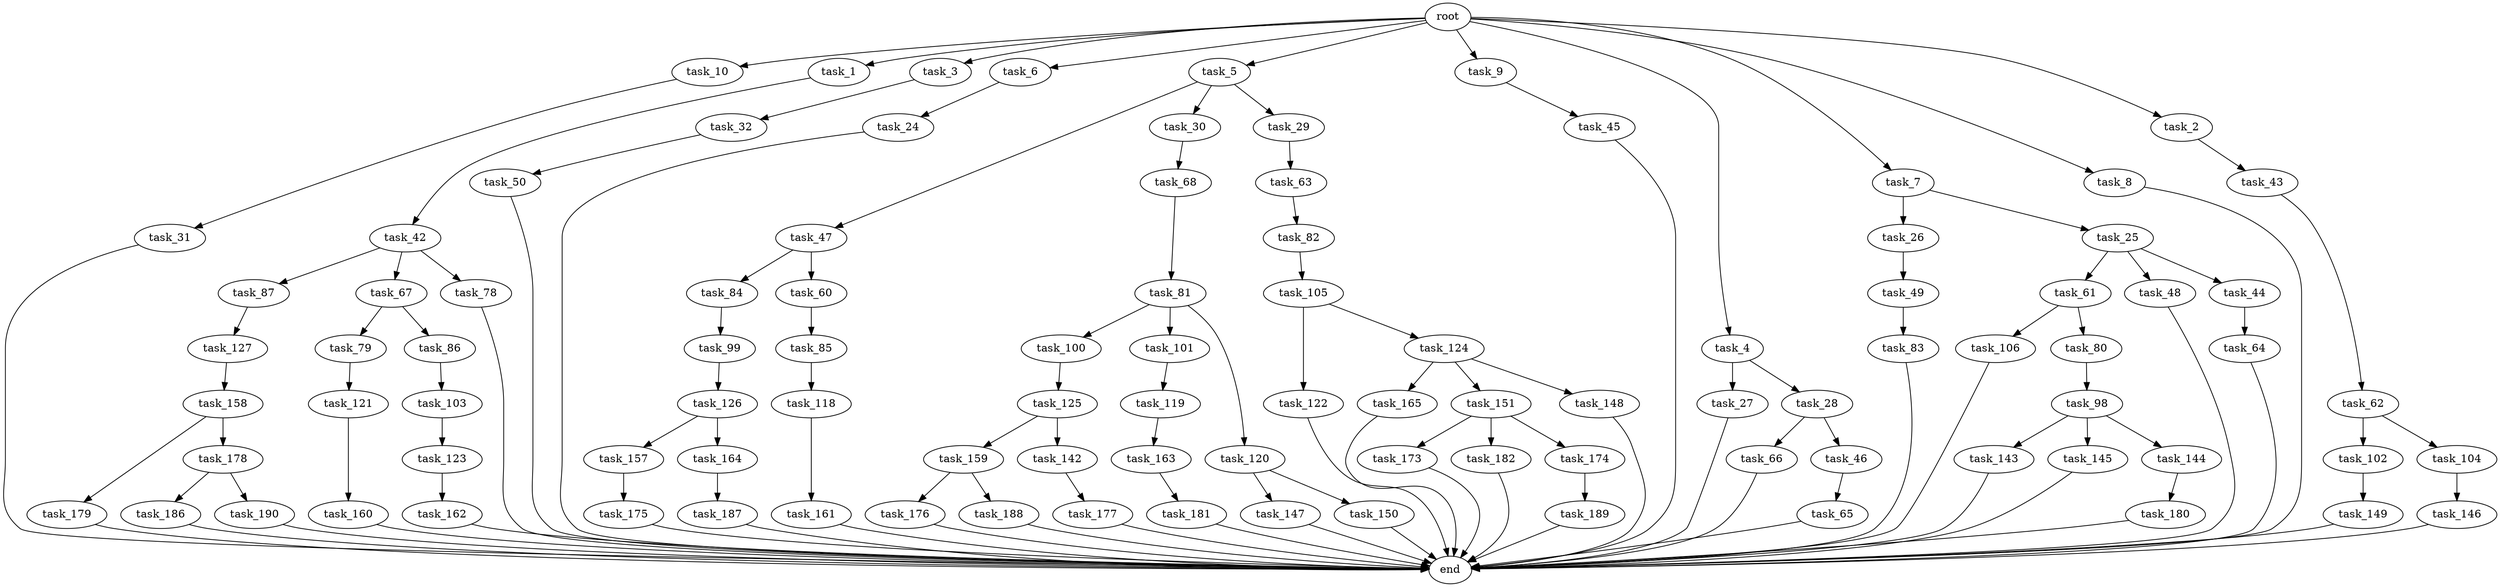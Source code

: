 digraph G {
  task_100 [size="214748364800.000000"];
  task_31 [size="214748364800.000000"];
  task_101 [size="214748364800.000000"];
  task_147 [size="420906795008.000000"];
  task_47 [size="34359738368.000000"];
  task_62 [size="34359738368.000000"];
  task_157 [size="137438953472.000000"];
  task_106 [size="549755813888.000000"];
  task_177 [size="34359738368.000000"];
  task_102 [size="77309411328.000000"];
  task_165 [size="214748364800.000000"];
  task_32 [size="420906795008.000000"];
  task_159 [size="549755813888.000000"];
  task_123 [size="549755813888.000000"];
  task_30 [size="34359738368.000000"];
  task_10 [size="1024.000000"];
  end [size="0.000000"];
  task_27 [size="34359738368.000000"];
  task_104 [size="77309411328.000000"];
  task_143 [size="214748364800.000000"];
  task_122 [size="695784701952.000000"];
  task_1 [size="1024.000000"];
  task_66 [size="309237645312.000000"];
  task_61 [size="858993459200.000000"];
  task_173 [size="309237645312.000000"];
  task_3 [size="1024.000000"];
  task_6 [size="1024.000000"];
  task_161 [size="77309411328.000000"];
  task_119 [size="695784701952.000000"];
  task_85 [size="695784701952.000000"];
  task_160 [size="34359738368.000000"];
  task_26 [size="549755813888.000000"];
  task_5 [size="1024.000000"];
  task_25 [size="549755813888.000000"];
  task_145 [size="214748364800.000000"];
  task_87 [size="420906795008.000000"];
  task_162 [size="858993459200.000000"];
  task_146 [size="214748364800.000000"];
  task_98 [size="309237645312.000000"];
  task_28 [size="34359738368.000000"];
  task_24 [size="77309411328.000000"];
  task_9 [size="1024.000000"];
  task_68 [size="420906795008.000000"];
  task_175 [size="77309411328.000000"];
  task_67 [size="420906795008.000000"];
  task_29 [size="34359738368.000000"];
  task_182 [size="309237645312.000000"];
  task_176 [size="309237645312.000000"];
  task_179 [size="137438953472.000000"];
  task_82 [size="77309411328.000000"];
  task_64 [size="695784701952.000000"];
  task_65 [size="858993459200.000000"];
  task_144 [size="214748364800.000000"];
  task_4 [size="1024.000000"];
  task_180 [size="549755813888.000000"];
  task_80 [size="549755813888.000000"];
  task_79 [size="309237645312.000000"];
  task_150 [size="420906795008.000000"];
  task_120 [size="214748364800.000000"];
  task_42 [size="549755813888.000000"];
  task_78 [size="420906795008.000000"];
  task_46 [size="309237645312.000000"];
  task_186 [size="34359738368.000000"];
  task_121 [size="77309411328.000000"];
  task_164 [size="137438953472.000000"];
  task_84 [size="137438953472.000000"];
  task_125 [size="77309411328.000000"];
  task_151 [size="214748364800.000000"];
  task_189 [size="420906795008.000000"];
  task_158 [size="858993459200.000000"];
  task_187 [size="858993459200.000000"];
  task_48 [size="858993459200.000000"];
  task_60 [size="137438953472.000000"];
  task_83 [size="214748364800.000000"];
  task_126 [size="34359738368.000000"];
  task_7 [size="1024.000000"];
  task_50 [size="34359738368.000000"];
  task_99 [size="34359738368.000000"];
  task_45 [size="77309411328.000000"];
  task_118 [size="77309411328.000000"];
  task_142 [size="549755813888.000000"];
  task_149 [size="309237645312.000000"];
  root [size="0.000000"];
  task_49 [size="137438953472.000000"];
  task_127 [size="858993459200.000000"];
  task_124 [size="695784701952.000000"];
  task_81 [size="77309411328.000000"];
  task_8 [size="1024.000000"];
  task_44 [size="858993459200.000000"];
  task_163 [size="137438953472.000000"];
  task_181 [size="34359738368.000000"];
  task_148 [size="214748364800.000000"];
  task_105 [size="695784701952.000000"];
  task_103 [size="549755813888.000000"];
  task_174 [size="309237645312.000000"];
  task_63 [size="137438953472.000000"];
  task_190 [size="34359738368.000000"];
  task_86 [size="309237645312.000000"];
  task_2 [size="1024.000000"];
  task_188 [size="309237645312.000000"];
  task_178 [size="137438953472.000000"];
  task_43 [size="77309411328.000000"];

  task_100 -> task_125 [size="75497472.000000"];
  task_31 -> end [size="1.000000"];
  task_101 -> task_119 [size="679477248.000000"];
  task_147 -> end [size="1.000000"];
  task_47 -> task_84 [size="134217728.000000"];
  task_47 -> task_60 [size="134217728.000000"];
  task_62 -> task_102 [size="75497472.000000"];
  task_62 -> task_104 [size="75497472.000000"];
  task_157 -> task_175 [size="75497472.000000"];
  task_106 -> end [size="1.000000"];
  task_177 -> end [size="1.000000"];
  task_102 -> task_149 [size="301989888.000000"];
  task_165 -> end [size="1.000000"];
  task_32 -> task_50 [size="33554432.000000"];
  task_159 -> task_176 [size="301989888.000000"];
  task_159 -> task_188 [size="301989888.000000"];
  task_123 -> task_162 [size="838860800.000000"];
  task_30 -> task_68 [size="411041792.000000"];
  task_10 -> task_31 [size="209715200.000000"];
  task_27 -> end [size="1.000000"];
  task_104 -> task_146 [size="209715200.000000"];
  task_143 -> end [size="1.000000"];
  task_122 -> end [size="1.000000"];
  task_1 -> task_42 [size="536870912.000000"];
  task_66 -> end [size="1.000000"];
  task_61 -> task_106 [size="536870912.000000"];
  task_61 -> task_80 [size="536870912.000000"];
  task_173 -> end [size="1.000000"];
  task_3 -> task_32 [size="411041792.000000"];
  task_6 -> task_24 [size="75497472.000000"];
  task_161 -> end [size="1.000000"];
  task_119 -> task_163 [size="134217728.000000"];
  task_85 -> task_118 [size="75497472.000000"];
  task_160 -> end [size="1.000000"];
  task_26 -> task_49 [size="134217728.000000"];
  task_5 -> task_30 [size="33554432.000000"];
  task_5 -> task_29 [size="33554432.000000"];
  task_5 -> task_47 [size="33554432.000000"];
  task_25 -> task_48 [size="838860800.000000"];
  task_25 -> task_61 [size="838860800.000000"];
  task_25 -> task_44 [size="838860800.000000"];
  task_145 -> end [size="1.000000"];
  task_87 -> task_127 [size="838860800.000000"];
  task_162 -> end [size="1.000000"];
  task_146 -> end [size="1.000000"];
  task_98 -> task_145 [size="209715200.000000"];
  task_98 -> task_143 [size="209715200.000000"];
  task_98 -> task_144 [size="209715200.000000"];
  task_28 -> task_46 [size="301989888.000000"];
  task_28 -> task_66 [size="301989888.000000"];
  task_24 -> end [size="1.000000"];
  task_9 -> task_45 [size="75497472.000000"];
  task_68 -> task_81 [size="75497472.000000"];
  task_175 -> end [size="1.000000"];
  task_67 -> task_79 [size="301989888.000000"];
  task_67 -> task_86 [size="301989888.000000"];
  task_29 -> task_63 [size="134217728.000000"];
  task_182 -> end [size="1.000000"];
  task_176 -> end [size="1.000000"];
  task_179 -> end [size="1.000000"];
  task_82 -> task_105 [size="679477248.000000"];
  task_64 -> end [size="1.000000"];
  task_65 -> end [size="1.000000"];
  task_144 -> task_180 [size="536870912.000000"];
  task_4 -> task_27 [size="33554432.000000"];
  task_4 -> task_28 [size="33554432.000000"];
  task_180 -> end [size="1.000000"];
  task_80 -> task_98 [size="301989888.000000"];
  task_79 -> task_121 [size="75497472.000000"];
  task_150 -> end [size="1.000000"];
  task_120 -> task_150 [size="411041792.000000"];
  task_120 -> task_147 [size="411041792.000000"];
  task_42 -> task_78 [size="411041792.000000"];
  task_42 -> task_87 [size="411041792.000000"];
  task_42 -> task_67 [size="411041792.000000"];
  task_78 -> end [size="1.000000"];
  task_46 -> task_65 [size="838860800.000000"];
  task_186 -> end [size="1.000000"];
  task_121 -> task_160 [size="33554432.000000"];
  task_164 -> task_187 [size="838860800.000000"];
  task_84 -> task_99 [size="33554432.000000"];
  task_125 -> task_142 [size="536870912.000000"];
  task_125 -> task_159 [size="536870912.000000"];
  task_151 -> task_182 [size="301989888.000000"];
  task_151 -> task_173 [size="301989888.000000"];
  task_151 -> task_174 [size="301989888.000000"];
  task_189 -> end [size="1.000000"];
  task_158 -> task_178 [size="134217728.000000"];
  task_158 -> task_179 [size="134217728.000000"];
  task_187 -> end [size="1.000000"];
  task_48 -> end [size="1.000000"];
  task_60 -> task_85 [size="679477248.000000"];
  task_83 -> end [size="1.000000"];
  task_126 -> task_157 [size="134217728.000000"];
  task_126 -> task_164 [size="134217728.000000"];
  task_7 -> task_26 [size="536870912.000000"];
  task_7 -> task_25 [size="536870912.000000"];
  task_50 -> end [size="1.000000"];
  task_99 -> task_126 [size="33554432.000000"];
  task_45 -> end [size="1.000000"];
  task_118 -> task_161 [size="75497472.000000"];
  task_142 -> task_177 [size="33554432.000000"];
  task_149 -> end [size="1.000000"];
  root -> task_9 [size="1.000000"];
  root -> task_5 [size="1.000000"];
  root -> task_7 [size="1.000000"];
  root -> task_10 [size="1.000000"];
  root -> task_2 [size="1.000000"];
  root -> task_1 [size="1.000000"];
  root -> task_8 [size="1.000000"];
  root -> task_4 [size="1.000000"];
  root -> task_3 [size="1.000000"];
  root -> task_6 [size="1.000000"];
  task_49 -> task_83 [size="209715200.000000"];
  task_127 -> task_158 [size="838860800.000000"];
  task_124 -> task_151 [size="209715200.000000"];
  task_124 -> task_165 [size="209715200.000000"];
  task_124 -> task_148 [size="209715200.000000"];
  task_81 -> task_100 [size="209715200.000000"];
  task_81 -> task_101 [size="209715200.000000"];
  task_81 -> task_120 [size="209715200.000000"];
  task_8 -> end [size="1.000000"];
  task_44 -> task_64 [size="679477248.000000"];
  task_163 -> task_181 [size="33554432.000000"];
  task_181 -> end [size="1.000000"];
  task_148 -> end [size="1.000000"];
  task_105 -> task_122 [size="679477248.000000"];
  task_105 -> task_124 [size="679477248.000000"];
  task_103 -> task_123 [size="536870912.000000"];
  task_174 -> task_189 [size="411041792.000000"];
  task_63 -> task_82 [size="75497472.000000"];
  task_190 -> end [size="1.000000"];
  task_86 -> task_103 [size="536870912.000000"];
  task_2 -> task_43 [size="75497472.000000"];
  task_188 -> end [size="1.000000"];
  task_178 -> task_190 [size="33554432.000000"];
  task_178 -> task_186 [size="33554432.000000"];
  task_43 -> task_62 [size="33554432.000000"];
}
